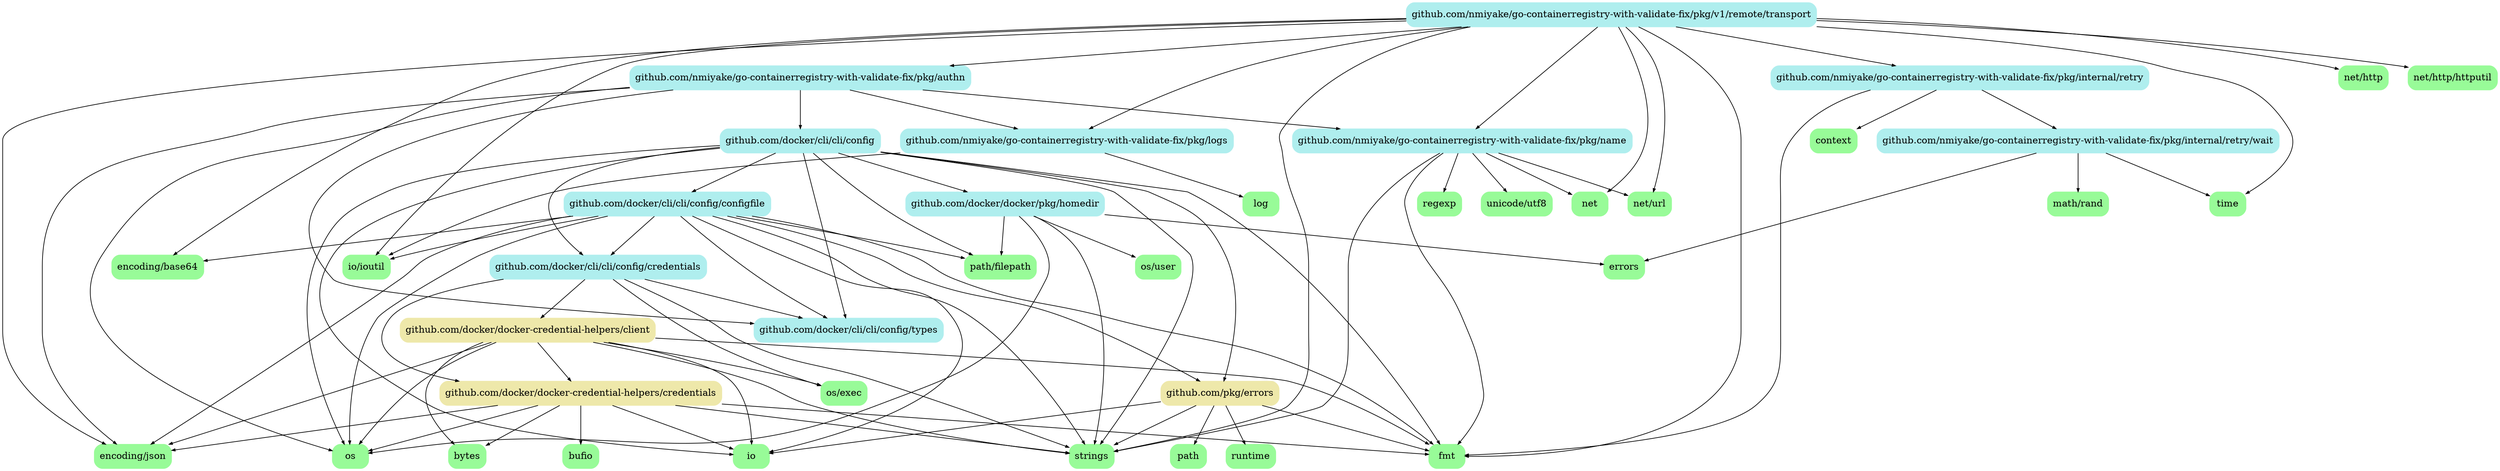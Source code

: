 digraph godep {
nodesep=0.4
ranksep=0.8
node [shape="box",style="rounded,filled"]
edge [arrowsize="0.5"]
"bufio" [label="bufio" color="palegreen" URL="https://godoc.org/bufio" target="_blank"];
"bytes" [label="bytes" color="palegreen" URL="https://godoc.org/bytes" target="_blank"];
"context" [label="context" color="palegreen" URL="https://godoc.org/context" target="_blank"];
"encoding/base64" [label="encoding/base64" color="palegreen" URL="https://godoc.org/encoding/base64" target="_blank"];
"encoding/json" [label="encoding/json" color="palegreen" URL="https://godoc.org/encoding/json" target="_blank"];
"errors" [label="errors" color="palegreen" URL="https://godoc.org/errors" target="_blank"];
"fmt" [label="fmt" color="palegreen" URL="https://godoc.org/fmt" target="_blank"];
"github.com/docker/cli/cli/config" [label="github.com/docker/cli/cli/config" color="paleturquoise" URL="https://godoc.org/github.com/docker/cli/cli/config" target="_blank"];
"github.com/docker/cli/cli/config" -> "fmt";
"github.com/docker/cli/cli/config" -> "github.com/docker/cli/cli/config/configfile";
"github.com/docker/cli/cli/config" -> "github.com/docker/cli/cli/config/credentials";
"github.com/docker/cli/cli/config" -> "github.com/docker/cli/cli/config/types";
"github.com/docker/cli/cli/config" -> "github.com/docker/docker/pkg/homedir";
"github.com/docker/cli/cli/config" -> "github.com/pkg/errors";
"github.com/docker/cli/cli/config" -> "io";
"github.com/docker/cli/cli/config" -> "os";
"github.com/docker/cli/cli/config" -> "path/filepath";
"github.com/docker/cli/cli/config" -> "strings";
"github.com/docker/cli/cli/config/configfile" [label="github.com/docker/cli/cli/config/configfile" color="paleturquoise" URL="https://godoc.org/github.com/docker/cli/cli/config/configfile" target="_blank"];
"github.com/docker/cli/cli/config/configfile" -> "encoding/base64";
"github.com/docker/cli/cli/config/configfile" -> "encoding/json";
"github.com/docker/cli/cli/config/configfile" -> "fmt";
"github.com/docker/cli/cli/config/configfile" -> "github.com/docker/cli/cli/config/credentials";
"github.com/docker/cli/cli/config/configfile" -> "github.com/docker/cli/cli/config/types";
"github.com/docker/cli/cli/config/configfile" -> "github.com/pkg/errors";
"github.com/docker/cli/cli/config/configfile" -> "io";
"github.com/docker/cli/cli/config/configfile" -> "io/ioutil";
"github.com/docker/cli/cli/config/configfile" -> "os";
"github.com/docker/cli/cli/config/configfile" -> "path/filepath";
"github.com/docker/cli/cli/config/configfile" -> "strings";
"github.com/docker/cli/cli/config/credentials" [label="github.com/docker/cli/cli/config/credentials" color="paleturquoise" URL="https://godoc.org/github.com/docker/cli/cli/config/credentials" target="_blank"];
"github.com/docker/cli/cli/config/credentials" -> "github.com/docker/cli/cli/config/types";
"github.com/docker/cli/cli/config/credentials" -> "github.com/docker/docker-credential-helpers/client";
"github.com/docker/cli/cli/config/credentials" -> "github.com/docker/docker-credential-helpers/credentials";
"github.com/docker/cli/cli/config/credentials" -> "os/exec";
"github.com/docker/cli/cli/config/credentials" -> "strings";
"github.com/docker/cli/cli/config/types" [label="github.com/docker/cli/cli/config/types" color="paleturquoise" URL="https://godoc.org/github.com/docker/cli/cli/config/types" target="_blank"];
"github.com/docker/docker-credential-helpers/client" [label="github.com/docker/docker-credential-helpers/client" color="palegoldenrod" URL="https://godoc.org/github.com/docker/docker-credential-helpers/client" target="_blank"];
"github.com/docker/docker-credential-helpers/client" -> "bytes";
"github.com/docker/docker-credential-helpers/client" -> "encoding/json";
"github.com/docker/docker-credential-helpers/client" -> "fmt";
"github.com/docker/docker-credential-helpers/client" -> "github.com/docker/docker-credential-helpers/credentials";
"github.com/docker/docker-credential-helpers/client" -> "io";
"github.com/docker/docker-credential-helpers/client" -> "os";
"github.com/docker/docker-credential-helpers/client" -> "os/exec";
"github.com/docker/docker-credential-helpers/client" -> "strings";
"github.com/docker/docker-credential-helpers/credentials" [label="github.com/docker/docker-credential-helpers/credentials" color="palegoldenrod" URL="https://godoc.org/github.com/docker/docker-credential-helpers/credentials" target="_blank"];
"github.com/docker/docker-credential-helpers/credentials" -> "bufio";
"github.com/docker/docker-credential-helpers/credentials" -> "bytes";
"github.com/docker/docker-credential-helpers/credentials" -> "encoding/json";
"github.com/docker/docker-credential-helpers/credentials" -> "fmt";
"github.com/docker/docker-credential-helpers/credentials" -> "io";
"github.com/docker/docker-credential-helpers/credentials" -> "os";
"github.com/docker/docker-credential-helpers/credentials" -> "strings";
"github.com/docker/docker/pkg/homedir" [label="github.com/docker/docker/pkg/homedir" color="paleturquoise" URL="https://godoc.org/github.com/docker/docker/pkg/homedir" target="_blank"];
"github.com/docker/docker/pkg/homedir" -> "errors";
"github.com/docker/docker/pkg/homedir" -> "os";
"github.com/docker/docker/pkg/homedir" -> "os/user";
"github.com/docker/docker/pkg/homedir" -> "path/filepath";
"github.com/docker/docker/pkg/homedir" -> "strings";
"github.com/nmiyake/go-containerregistry-with-validate-fix/pkg/authn" [label="github.com/nmiyake/go-containerregistry-with-validate-fix/pkg/authn" color="paleturquoise" URL="https://godoc.org/github.com/google/go-containerregistry/pkg/authn" target="_blank"];
"github.com/nmiyake/go-containerregistry-with-validate-fix/pkg/authn" -> "encoding/json";
"github.com/nmiyake/go-containerregistry-with-validate-fix/pkg/authn" -> "github.com/docker/cli/cli/config";
"github.com/nmiyake/go-containerregistry-with-validate-fix/pkg/authn" -> "github.com/docker/cli/cli/config/types";
"github.com/nmiyake/go-containerregistry-with-validate-fix/pkg/authn" -> "github.com/nmiyake/go-containerregistry-with-validate-fix/pkg/logs";
"github.com/nmiyake/go-containerregistry-with-validate-fix/pkg/authn" -> "github.com/nmiyake/go-containerregistry-with-validate-fix/pkg/name";
"github.com/nmiyake/go-containerregistry-with-validate-fix/pkg/authn" -> "os";
"github.com/nmiyake/go-containerregistry-with-validate-fix/pkg/internal/retry" [label="github.com/nmiyake/go-containerregistry-with-validate-fix/pkg/internal/retry" color="paleturquoise" URL="https://godoc.org/github.com/google/go-containerregistry/pkg/internal/retry" target="_blank"];
"github.com/nmiyake/go-containerregistry-with-validate-fix/pkg/internal/retry" -> "context";
"github.com/nmiyake/go-containerregistry-with-validate-fix/pkg/internal/retry" -> "fmt";
"github.com/nmiyake/go-containerregistry-with-validate-fix/pkg/internal/retry" -> "github.com/nmiyake/go-containerregistry-with-validate-fix/pkg/internal/retry/wait";
"github.com/nmiyake/go-containerregistry-with-validate-fix/pkg/internal/retry/wait" [label="github.com/nmiyake/go-containerregistry-with-validate-fix/pkg/internal/retry/wait" color="paleturquoise" URL="https://godoc.org/github.com/google/go-containerregistry/pkg/internal/retry/wait" target="_blank"];
"github.com/nmiyake/go-containerregistry-with-validate-fix/pkg/internal/retry/wait" -> "errors";
"github.com/nmiyake/go-containerregistry-with-validate-fix/pkg/internal/retry/wait" -> "math/rand";
"github.com/nmiyake/go-containerregistry-with-validate-fix/pkg/internal/retry/wait" -> "time";
"github.com/nmiyake/go-containerregistry-with-validate-fix/pkg/logs" [label="github.com/nmiyake/go-containerregistry-with-validate-fix/pkg/logs" color="paleturquoise" URL="https://godoc.org/github.com/google/go-containerregistry/pkg/logs" target="_blank"];
"github.com/nmiyake/go-containerregistry-with-validate-fix/pkg/logs" -> "io/ioutil";
"github.com/nmiyake/go-containerregistry-with-validate-fix/pkg/logs" -> "log";
"github.com/nmiyake/go-containerregistry-with-validate-fix/pkg/name" [label="github.com/nmiyake/go-containerregistry-with-validate-fix/pkg/name" color="paleturquoise" URL="https://godoc.org/github.com/google/go-containerregistry/pkg/name" target="_blank"];
"github.com/nmiyake/go-containerregistry-with-validate-fix/pkg/name" -> "fmt";
"github.com/nmiyake/go-containerregistry-with-validate-fix/pkg/name" -> "net";
"github.com/nmiyake/go-containerregistry-with-validate-fix/pkg/name" -> "net/url";
"github.com/nmiyake/go-containerregistry-with-validate-fix/pkg/name" -> "regexp";
"github.com/nmiyake/go-containerregistry-with-validate-fix/pkg/name" -> "strings";
"github.com/nmiyake/go-containerregistry-with-validate-fix/pkg/name" -> "unicode/utf8";
"github.com/nmiyake/go-containerregistry-with-validate-fix/pkg/v1/remote/transport" [label="github.com/nmiyake/go-containerregistry-with-validate-fix/pkg/v1/remote/transport" color="paleturquoise" URL="https://godoc.org/github.com/google/go-containerregistry/pkg/v1/remote/transport" target="_blank"];
"github.com/nmiyake/go-containerregistry-with-validate-fix/pkg/v1/remote/transport" -> "encoding/base64";
"github.com/nmiyake/go-containerregistry-with-validate-fix/pkg/v1/remote/transport" -> "encoding/json";
"github.com/nmiyake/go-containerregistry-with-validate-fix/pkg/v1/remote/transport" -> "fmt";
"github.com/nmiyake/go-containerregistry-with-validate-fix/pkg/v1/remote/transport" -> "github.com/nmiyake/go-containerregistry-with-validate-fix/pkg/authn";
"github.com/nmiyake/go-containerregistry-with-validate-fix/pkg/v1/remote/transport" -> "github.com/nmiyake/go-containerregistry-with-validate-fix/pkg/internal/retry";
"github.com/nmiyake/go-containerregistry-with-validate-fix/pkg/v1/remote/transport" -> "github.com/nmiyake/go-containerregistry-with-validate-fix/pkg/logs";
"github.com/nmiyake/go-containerregistry-with-validate-fix/pkg/v1/remote/transport" -> "github.com/nmiyake/go-containerregistry-with-validate-fix/pkg/name";
"github.com/nmiyake/go-containerregistry-with-validate-fix/pkg/v1/remote/transport" -> "io/ioutil";
"github.com/nmiyake/go-containerregistry-with-validate-fix/pkg/v1/remote/transport" -> "net";
"github.com/nmiyake/go-containerregistry-with-validate-fix/pkg/v1/remote/transport" -> "net/http";
"github.com/nmiyake/go-containerregistry-with-validate-fix/pkg/v1/remote/transport" -> "net/http/httputil";
"github.com/nmiyake/go-containerregistry-with-validate-fix/pkg/v1/remote/transport" -> "net/url";
"github.com/nmiyake/go-containerregistry-with-validate-fix/pkg/v1/remote/transport" -> "strings";
"github.com/nmiyake/go-containerregistry-with-validate-fix/pkg/v1/remote/transport" -> "time";
"github.com/pkg/errors" [label="github.com/pkg/errors" color="palegoldenrod" URL="https://godoc.org/github.com/pkg/errors" target="_blank"];
"github.com/pkg/errors" -> "fmt";
"github.com/pkg/errors" -> "io";
"github.com/pkg/errors" -> "path";
"github.com/pkg/errors" -> "runtime";
"github.com/pkg/errors" -> "strings";
"io" [label="io" color="palegreen" URL="https://godoc.org/io" target="_blank"];
"io/ioutil" [label="io/ioutil" color="palegreen" URL="https://godoc.org/io/ioutil" target="_blank"];
"log" [label="log" color="palegreen" URL="https://godoc.org/log" target="_blank"];
"math/rand" [label="math/rand" color="palegreen" URL="https://godoc.org/math/rand" target="_blank"];
"net" [label="net" color="palegreen" URL="https://godoc.org/net" target="_blank"];
"net/http" [label="net/http" color="palegreen" URL="https://godoc.org/net/http" target="_blank"];
"net/http/httputil" [label="net/http/httputil" color="palegreen" URL="https://godoc.org/net/http/httputil" target="_blank"];
"net/url" [label="net/url" color="palegreen" URL="https://godoc.org/net/url" target="_blank"];
"os" [label="os" color="palegreen" URL="https://godoc.org/os" target="_blank"];
"os/exec" [label="os/exec" color="palegreen" URL="https://godoc.org/os/exec" target="_blank"];
"os/user" [label="os/user" color="palegreen" URL="https://godoc.org/os/user" target="_blank"];
"path" [label="path" color="palegreen" URL="https://godoc.org/path" target="_blank"];
"path/filepath" [label="path/filepath" color="palegreen" URL="https://godoc.org/path/filepath" target="_blank"];
"regexp" [label="regexp" color="palegreen" URL="https://godoc.org/regexp" target="_blank"];
"runtime" [label="runtime" color="palegreen" URL="https://godoc.org/runtime" target="_blank"];
"strings" [label="strings" color="palegreen" URL="https://godoc.org/strings" target="_blank"];
"time" [label="time" color="palegreen" URL="https://godoc.org/time" target="_blank"];
"unicode/utf8" [label="unicode/utf8" color="palegreen" URL="https://godoc.org/unicode/utf8" target="_blank"];
}
